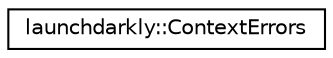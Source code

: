 digraph "Graphical Class Hierarchy"
{
 // LATEX_PDF_SIZE
  edge [fontname="Helvetica",fontsize="10",labelfontname="Helvetica",labelfontsize="10"];
  node [fontname="Helvetica",fontsize="10",shape=record];
  rankdir="LR";
  Node0 [label="launchdarkly::ContextErrors",height=0.2,width=0.4,color="black", fillcolor="white", style="filled",URL="$structlaunchdarkly_1_1ContextErrors.html",tooltip=" "];
}
